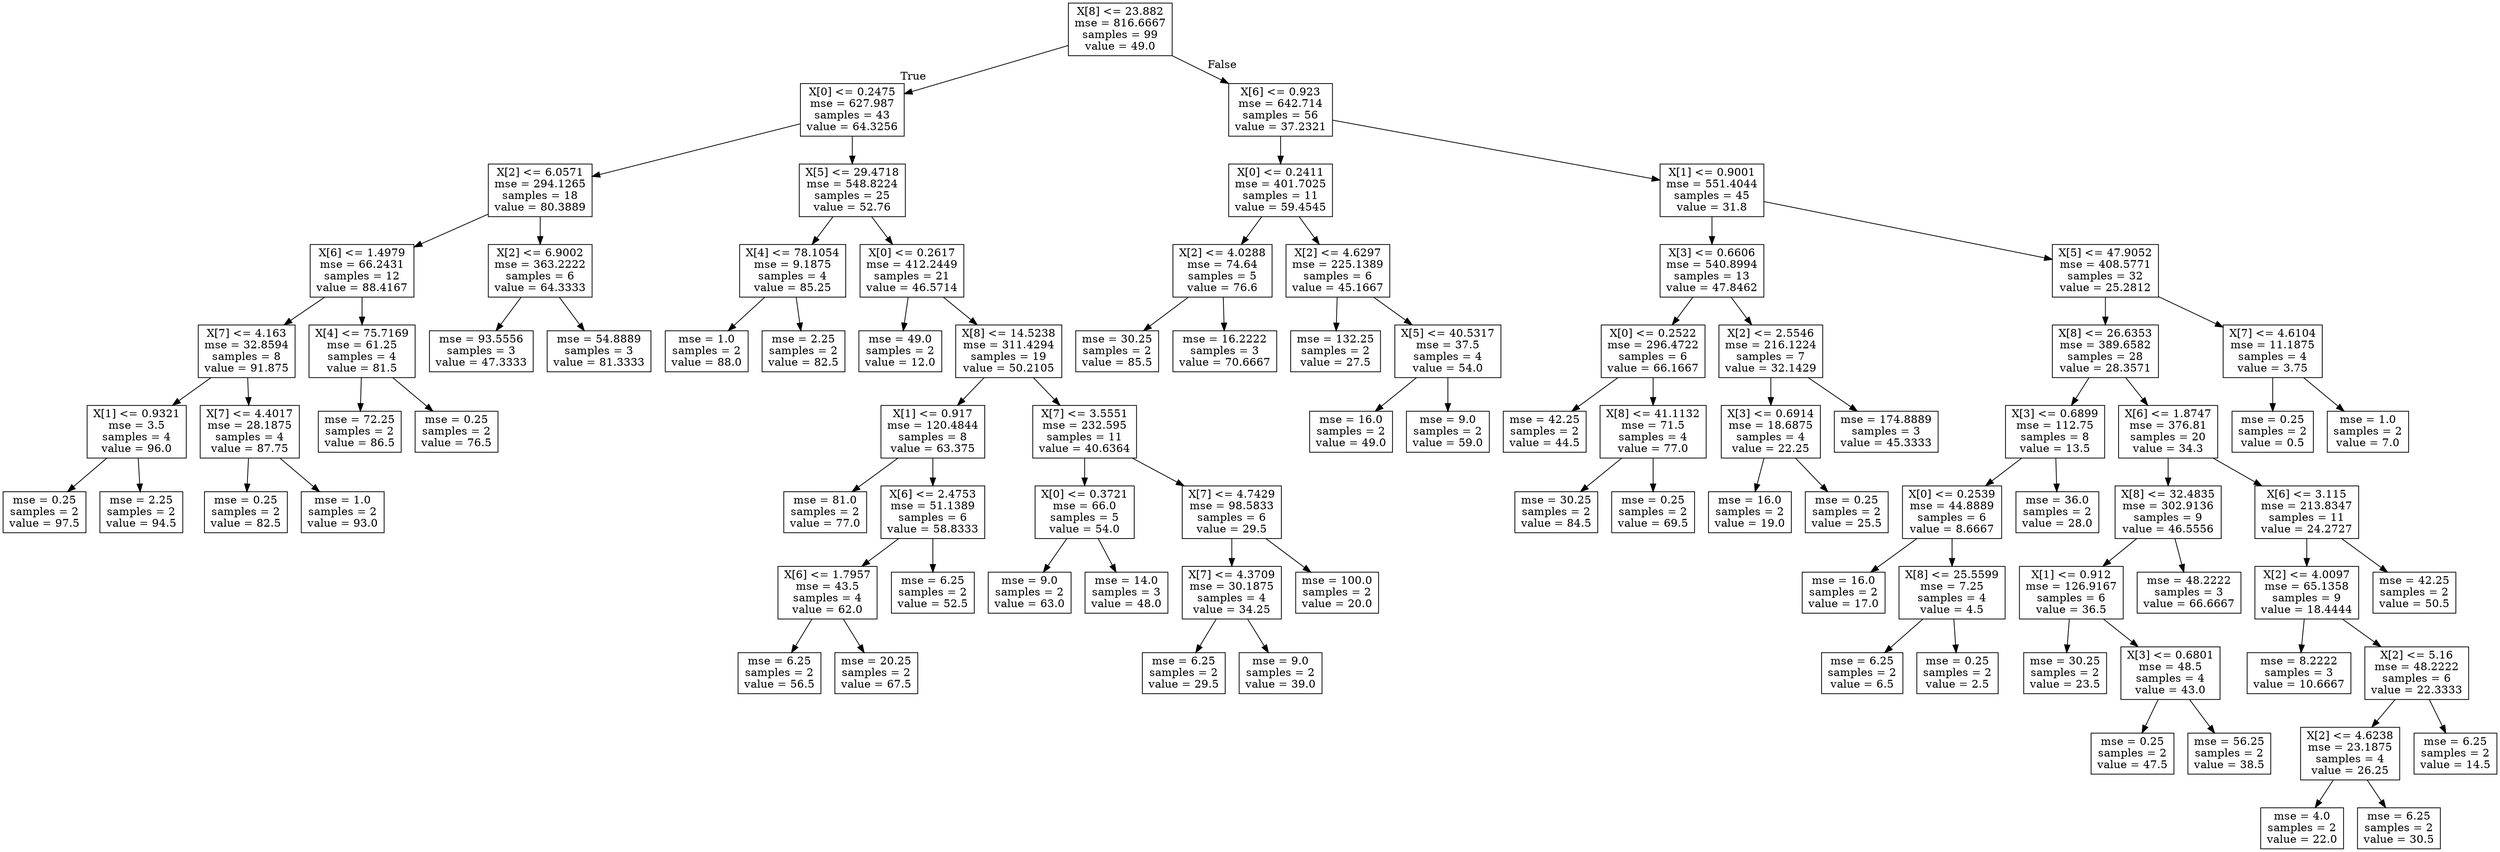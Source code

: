 digraph Tree {
node [shape=box] ;
0 [label="X[8] <= 23.882\nmse = 816.6667\nsamples = 99\nvalue = 49.0"] ;
1 [label="X[0] <= 0.2475\nmse = 627.987\nsamples = 43\nvalue = 64.3256"] ;
0 -> 1 [labeldistance=2.5, labelangle=45, headlabel="True"] ;
2 [label="X[2] <= 6.0571\nmse = 294.1265\nsamples = 18\nvalue = 80.3889"] ;
1 -> 2 ;
3 [label="X[6] <= 1.4979\nmse = 66.2431\nsamples = 12\nvalue = 88.4167"] ;
2 -> 3 ;
4 [label="X[7] <= 4.163\nmse = 32.8594\nsamples = 8\nvalue = 91.875"] ;
3 -> 4 ;
5 [label="X[1] <= 0.9321\nmse = 3.5\nsamples = 4\nvalue = 96.0"] ;
4 -> 5 ;
6 [label="mse = 0.25\nsamples = 2\nvalue = 97.5"] ;
5 -> 6 ;
7 [label="mse = 2.25\nsamples = 2\nvalue = 94.5"] ;
5 -> 7 ;
8 [label="X[7] <= 4.4017\nmse = 28.1875\nsamples = 4\nvalue = 87.75"] ;
4 -> 8 ;
9 [label="mse = 0.25\nsamples = 2\nvalue = 82.5"] ;
8 -> 9 ;
10 [label="mse = 1.0\nsamples = 2\nvalue = 93.0"] ;
8 -> 10 ;
11 [label="X[4] <= 75.7169\nmse = 61.25\nsamples = 4\nvalue = 81.5"] ;
3 -> 11 ;
12 [label="mse = 72.25\nsamples = 2\nvalue = 86.5"] ;
11 -> 12 ;
13 [label="mse = 0.25\nsamples = 2\nvalue = 76.5"] ;
11 -> 13 ;
14 [label="X[2] <= 6.9002\nmse = 363.2222\nsamples = 6\nvalue = 64.3333"] ;
2 -> 14 ;
15 [label="mse = 93.5556\nsamples = 3\nvalue = 47.3333"] ;
14 -> 15 ;
16 [label="mse = 54.8889\nsamples = 3\nvalue = 81.3333"] ;
14 -> 16 ;
17 [label="X[5] <= 29.4718\nmse = 548.8224\nsamples = 25\nvalue = 52.76"] ;
1 -> 17 ;
18 [label="X[4] <= 78.1054\nmse = 9.1875\nsamples = 4\nvalue = 85.25"] ;
17 -> 18 ;
19 [label="mse = 1.0\nsamples = 2\nvalue = 88.0"] ;
18 -> 19 ;
20 [label="mse = 2.25\nsamples = 2\nvalue = 82.5"] ;
18 -> 20 ;
21 [label="X[0] <= 0.2617\nmse = 412.2449\nsamples = 21\nvalue = 46.5714"] ;
17 -> 21 ;
22 [label="mse = 49.0\nsamples = 2\nvalue = 12.0"] ;
21 -> 22 ;
23 [label="X[8] <= 14.5238\nmse = 311.4294\nsamples = 19\nvalue = 50.2105"] ;
21 -> 23 ;
24 [label="X[1] <= 0.917\nmse = 120.4844\nsamples = 8\nvalue = 63.375"] ;
23 -> 24 ;
25 [label="mse = 81.0\nsamples = 2\nvalue = 77.0"] ;
24 -> 25 ;
26 [label="X[6] <= 2.4753\nmse = 51.1389\nsamples = 6\nvalue = 58.8333"] ;
24 -> 26 ;
27 [label="X[6] <= 1.7957\nmse = 43.5\nsamples = 4\nvalue = 62.0"] ;
26 -> 27 ;
28 [label="mse = 6.25\nsamples = 2\nvalue = 56.5"] ;
27 -> 28 ;
29 [label="mse = 20.25\nsamples = 2\nvalue = 67.5"] ;
27 -> 29 ;
30 [label="mse = 6.25\nsamples = 2\nvalue = 52.5"] ;
26 -> 30 ;
31 [label="X[7] <= 3.5551\nmse = 232.595\nsamples = 11\nvalue = 40.6364"] ;
23 -> 31 ;
32 [label="X[0] <= 0.3721\nmse = 66.0\nsamples = 5\nvalue = 54.0"] ;
31 -> 32 ;
33 [label="mse = 9.0\nsamples = 2\nvalue = 63.0"] ;
32 -> 33 ;
34 [label="mse = 14.0\nsamples = 3\nvalue = 48.0"] ;
32 -> 34 ;
35 [label="X[7] <= 4.7429\nmse = 98.5833\nsamples = 6\nvalue = 29.5"] ;
31 -> 35 ;
36 [label="X[7] <= 4.3709\nmse = 30.1875\nsamples = 4\nvalue = 34.25"] ;
35 -> 36 ;
37 [label="mse = 6.25\nsamples = 2\nvalue = 29.5"] ;
36 -> 37 ;
38 [label="mse = 9.0\nsamples = 2\nvalue = 39.0"] ;
36 -> 38 ;
39 [label="mse = 100.0\nsamples = 2\nvalue = 20.0"] ;
35 -> 39 ;
40 [label="X[6] <= 0.923\nmse = 642.714\nsamples = 56\nvalue = 37.2321"] ;
0 -> 40 [labeldistance=2.5, labelangle=-45, headlabel="False"] ;
41 [label="X[0] <= 0.2411\nmse = 401.7025\nsamples = 11\nvalue = 59.4545"] ;
40 -> 41 ;
42 [label="X[2] <= 4.0288\nmse = 74.64\nsamples = 5\nvalue = 76.6"] ;
41 -> 42 ;
43 [label="mse = 30.25\nsamples = 2\nvalue = 85.5"] ;
42 -> 43 ;
44 [label="mse = 16.2222\nsamples = 3\nvalue = 70.6667"] ;
42 -> 44 ;
45 [label="X[2] <= 4.6297\nmse = 225.1389\nsamples = 6\nvalue = 45.1667"] ;
41 -> 45 ;
46 [label="mse = 132.25\nsamples = 2\nvalue = 27.5"] ;
45 -> 46 ;
47 [label="X[5] <= 40.5317\nmse = 37.5\nsamples = 4\nvalue = 54.0"] ;
45 -> 47 ;
48 [label="mse = 16.0\nsamples = 2\nvalue = 49.0"] ;
47 -> 48 ;
49 [label="mse = 9.0\nsamples = 2\nvalue = 59.0"] ;
47 -> 49 ;
50 [label="X[1] <= 0.9001\nmse = 551.4044\nsamples = 45\nvalue = 31.8"] ;
40 -> 50 ;
51 [label="X[3] <= 0.6606\nmse = 540.8994\nsamples = 13\nvalue = 47.8462"] ;
50 -> 51 ;
52 [label="X[0] <= 0.2522\nmse = 296.4722\nsamples = 6\nvalue = 66.1667"] ;
51 -> 52 ;
53 [label="mse = 42.25\nsamples = 2\nvalue = 44.5"] ;
52 -> 53 ;
54 [label="X[8] <= 41.1132\nmse = 71.5\nsamples = 4\nvalue = 77.0"] ;
52 -> 54 ;
55 [label="mse = 30.25\nsamples = 2\nvalue = 84.5"] ;
54 -> 55 ;
56 [label="mse = 0.25\nsamples = 2\nvalue = 69.5"] ;
54 -> 56 ;
57 [label="X[2] <= 2.5546\nmse = 216.1224\nsamples = 7\nvalue = 32.1429"] ;
51 -> 57 ;
58 [label="X[3] <= 0.6914\nmse = 18.6875\nsamples = 4\nvalue = 22.25"] ;
57 -> 58 ;
59 [label="mse = 16.0\nsamples = 2\nvalue = 19.0"] ;
58 -> 59 ;
60 [label="mse = 0.25\nsamples = 2\nvalue = 25.5"] ;
58 -> 60 ;
61 [label="mse = 174.8889\nsamples = 3\nvalue = 45.3333"] ;
57 -> 61 ;
62 [label="X[5] <= 47.9052\nmse = 408.5771\nsamples = 32\nvalue = 25.2812"] ;
50 -> 62 ;
63 [label="X[8] <= 26.6353\nmse = 389.6582\nsamples = 28\nvalue = 28.3571"] ;
62 -> 63 ;
64 [label="X[3] <= 0.6899\nmse = 112.75\nsamples = 8\nvalue = 13.5"] ;
63 -> 64 ;
65 [label="X[0] <= 0.2539\nmse = 44.8889\nsamples = 6\nvalue = 8.6667"] ;
64 -> 65 ;
66 [label="mse = 16.0\nsamples = 2\nvalue = 17.0"] ;
65 -> 66 ;
67 [label="X[8] <= 25.5599\nmse = 7.25\nsamples = 4\nvalue = 4.5"] ;
65 -> 67 ;
68 [label="mse = 6.25\nsamples = 2\nvalue = 6.5"] ;
67 -> 68 ;
69 [label="mse = 0.25\nsamples = 2\nvalue = 2.5"] ;
67 -> 69 ;
70 [label="mse = 36.0\nsamples = 2\nvalue = 28.0"] ;
64 -> 70 ;
71 [label="X[6] <= 1.8747\nmse = 376.81\nsamples = 20\nvalue = 34.3"] ;
63 -> 71 ;
72 [label="X[8] <= 32.4835\nmse = 302.9136\nsamples = 9\nvalue = 46.5556"] ;
71 -> 72 ;
73 [label="X[1] <= 0.912\nmse = 126.9167\nsamples = 6\nvalue = 36.5"] ;
72 -> 73 ;
74 [label="mse = 30.25\nsamples = 2\nvalue = 23.5"] ;
73 -> 74 ;
75 [label="X[3] <= 0.6801\nmse = 48.5\nsamples = 4\nvalue = 43.0"] ;
73 -> 75 ;
76 [label="mse = 0.25\nsamples = 2\nvalue = 47.5"] ;
75 -> 76 ;
77 [label="mse = 56.25\nsamples = 2\nvalue = 38.5"] ;
75 -> 77 ;
78 [label="mse = 48.2222\nsamples = 3\nvalue = 66.6667"] ;
72 -> 78 ;
79 [label="X[6] <= 3.115\nmse = 213.8347\nsamples = 11\nvalue = 24.2727"] ;
71 -> 79 ;
80 [label="X[2] <= 4.0097\nmse = 65.1358\nsamples = 9\nvalue = 18.4444"] ;
79 -> 80 ;
81 [label="mse = 8.2222\nsamples = 3\nvalue = 10.6667"] ;
80 -> 81 ;
82 [label="X[2] <= 5.16\nmse = 48.2222\nsamples = 6\nvalue = 22.3333"] ;
80 -> 82 ;
83 [label="X[2] <= 4.6238\nmse = 23.1875\nsamples = 4\nvalue = 26.25"] ;
82 -> 83 ;
84 [label="mse = 4.0\nsamples = 2\nvalue = 22.0"] ;
83 -> 84 ;
85 [label="mse = 6.25\nsamples = 2\nvalue = 30.5"] ;
83 -> 85 ;
86 [label="mse = 6.25\nsamples = 2\nvalue = 14.5"] ;
82 -> 86 ;
87 [label="mse = 42.25\nsamples = 2\nvalue = 50.5"] ;
79 -> 87 ;
88 [label="X[7] <= 4.6104\nmse = 11.1875\nsamples = 4\nvalue = 3.75"] ;
62 -> 88 ;
89 [label="mse = 0.25\nsamples = 2\nvalue = 0.5"] ;
88 -> 89 ;
90 [label="mse = 1.0\nsamples = 2\nvalue = 7.0"] ;
88 -> 90 ;
}